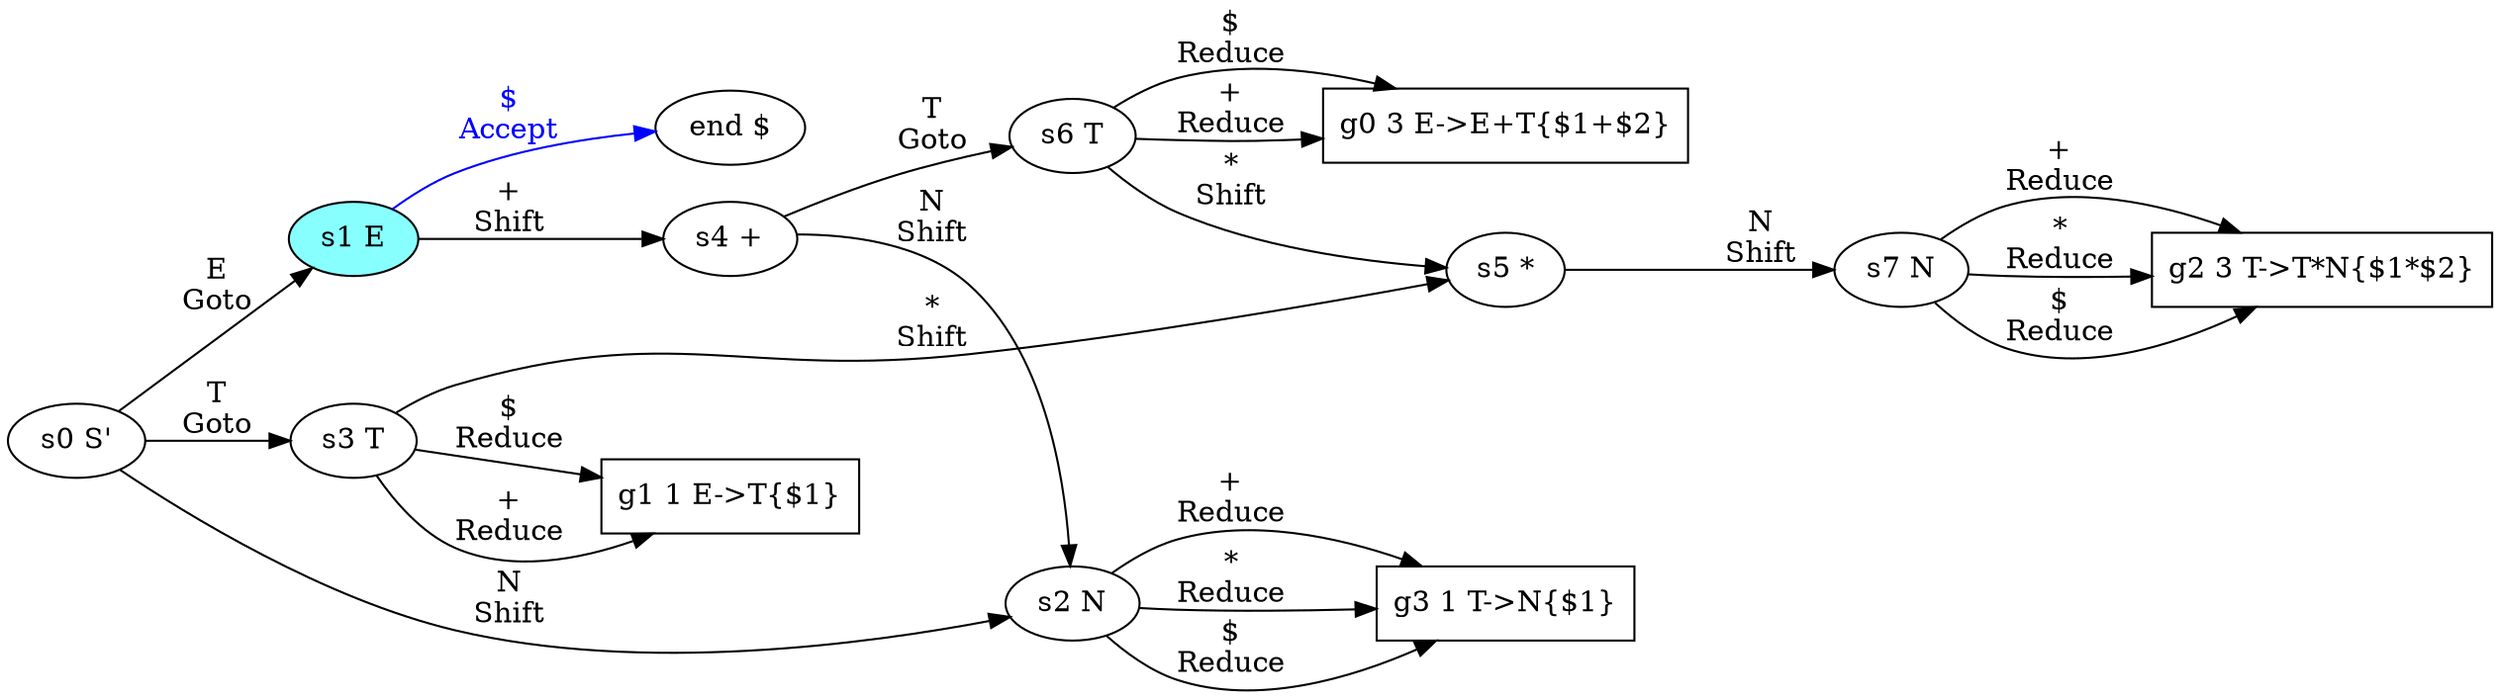 digraph G{graph [rankdir=LR];
g0[label="g0 3 E->E+T{$1+$2}" shape=box];
g1[label="g1 1 E->T{$1}" shape=box];
g2[label="g2 3 T->T*N{$1*$2}" shape=box];
g3[label="g3 1 T->N{$1}" shape=box];
s0[label="s0 S'"];
s1[label="s1 E",fillcolor="#88ffff", style=filled];
s2[label="s2 N"];
s3[label="s3 T"];
s4[label="s4 +"];
s5[label="s5 *"];
s6[label="s6 T"];
s7[label="s7 N"];
end[label="end $"];
s0->s2[label="N
Shift"];
s0->s1[label="E
Goto"];
s0->s3[label="T
Goto"];
s1->s4[label="+
Shift"];
s1->end[label="$
Accept",color=blue,fontcolor=blue];
s2->g3[label="+
Reduce"];
s2->g3[label="*
Reduce"];
s2->g3[label="$
Reduce"];
s3->g1[label="+
Reduce"];
s3->s5[label="*
Shift"];
s3->g1[label="$
Reduce"];
s4->s2[label="N
Shift"];
s4->s6[label="T
Goto"];
s5->s7[label="N
Shift"];
s6->g0[label="+
Reduce"];
s6->s5[label="*
Shift"];
s6->g0[label="$
Reduce"];
s7->g2[label="+
Reduce"];
s7->g2[label="*
Reduce"];
s7->g2[label="$
Reduce"];
}
